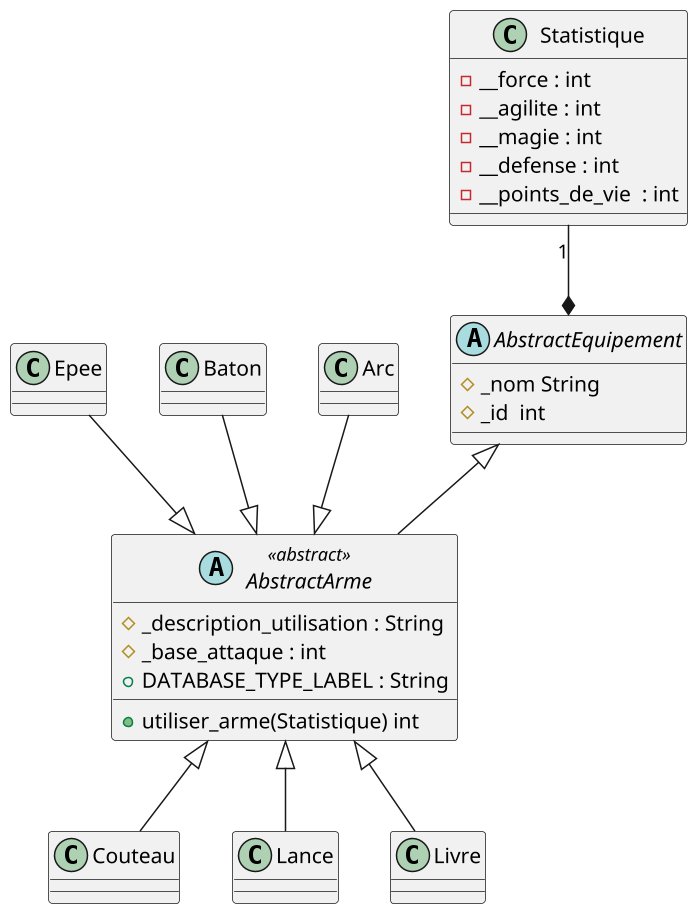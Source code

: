 @startuml
scale 1.5
abstract class AbstractEquipement {
	#_nom String
    #_id  int
	 }

abstract class AbstractArme <<abstract>> {
    #_description_utilisation : String
    #_base_attaque : int
    +DATABASE_TYPE_LABEL : String
    +utiliser_arme(Statistique) int
}

	 
class Statistique {
	 -__force : int
	 -__agilite : int
	 -__magie : int
	 -__defense : int
	 -__points_de_vie  : int
}

Statistique "1"--* AbstractEquipement
AbstractEquipement <|-- AbstractArme
Epee --|> AbstractArme
Baton --|> AbstractArme
Arc --|> AbstractArme
AbstractArme <|-- Couteau
AbstractArme <|-- Lance
AbstractArme <|-- Livre

@enduml